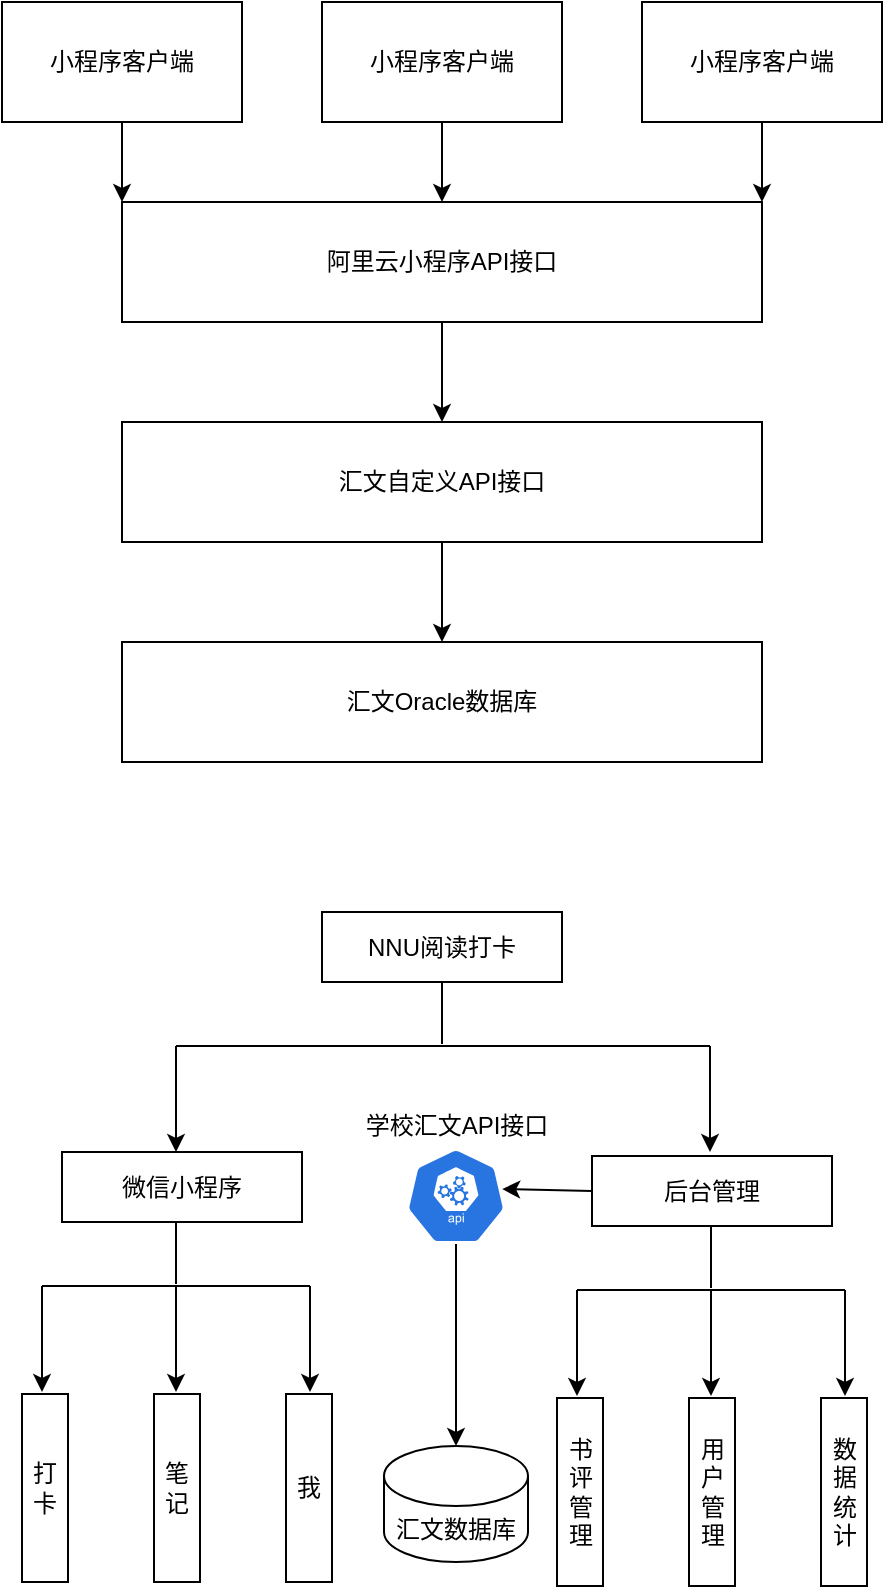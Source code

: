 <mxfile version="14.8.5" type="github">
  <diagram id="9CV8pe5Gv0i_9UArd_ZQ" name="第 1 页">
    <mxGraphModel dx="1704" dy="658" grid="0" gridSize="10" guides="1" tooltips="1" connect="1" arrows="1" fold="1" page="1" pageScale="1" pageWidth="827" pageHeight="2069" math="0" shadow="0">
      <root>
        <mxCell id="0" />
        <mxCell id="1" parent="0" />
        <mxCell id="8pyxHYgI7_DGnX8EjgFn-7" value="" style="edgeStyle=orthogonalEdgeStyle;rounded=0;orthogonalLoop=1;jettySize=auto;html=1;exitX=0.5;exitY=1;exitDx=0;exitDy=0;" parent="1" source="8pyxHYgI7_DGnX8EjgFn-3" target="8pyxHYgI7_DGnX8EjgFn-5" edge="1">
          <mxGeometry relative="1" as="geometry">
            <Array as="points">
              <mxPoint x="440" y="210" />
              <mxPoint x="440" y="210" />
            </Array>
          </mxGeometry>
        </mxCell>
        <mxCell id="8pyxHYgI7_DGnX8EjgFn-1" value="小程序客户端" style="rounded=0;whiteSpace=wrap;html=1;" parent="1" vertex="1">
          <mxGeometry x="220" y="140" width="120" height="60" as="geometry" />
        </mxCell>
        <mxCell id="8pyxHYgI7_DGnX8EjgFn-3" value="小程序客户端" style="rounded=0;whiteSpace=wrap;html=1;" parent="1" vertex="1">
          <mxGeometry x="380" y="140" width="120" height="60" as="geometry" />
        </mxCell>
        <mxCell id="8pyxHYgI7_DGnX8EjgFn-4" value="小程序客户端" style="rounded=0;whiteSpace=wrap;html=1;" parent="1" vertex="1">
          <mxGeometry x="540" y="140" width="120" height="60" as="geometry" />
        </mxCell>
        <mxCell id="8pyxHYgI7_DGnX8EjgFn-5" value="阿里云小程序API接口" style="rounded=0;whiteSpace=wrap;html=1;" parent="1" vertex="1">
          <mxGeometry x="280" y="240" width="320" height="60" as="geometry" />
        </mxCell>
        <mxCell id="8pyxHYgI7_DGnX8EjgFn-6" value="" style="endArrow=classic;html=1;exitX=0.5;exitY=1;exitDx=0;exitDy=0;entryX=0;entryY=0;entryDx=0;entryDy=0;" parent="1" source="8pyxHYgI7_DGnX8EjgFn-1" target="8pyxHYgI7_DGnX8EjgFn-5" edge="1">
          <mxGeometry width="50" height="50" relative="1" as="geometry">
            <mxPoint x="150" y="310" as="sourcePoint" />
            <mxPoint x="200" y="260" as="targetPoint" />
          </mxGeometry>
        </mxCell>
        <mxCell id="8pyxHYgI7_DGnX8EjgFn-8" value="" style="edgeStyle=orthogonalEdgeStyle;rounded=0;orthogonalLoop=1;jettySize=auto;html=1;exitX=0.5;exitY=1;exitDx=0;exitDy=0;entryX=1;entryY=0;entryDx=0;entryDy=0;" parent="1" source="8pyxHYgI7_DGnX8EjgFn-4" target="8pyxHYgI7_DGnX8EjgFn-5" edge="1">
          <mxGeometry relative="1" as="geometry">
            <mxPoint x="450" y="210" as="sourcePoint" />
            <mxPoint x="450" y="250" as="targetPoint" />
            <Array as="points">
              <mxPoint x="600" y="220" />
              <mxPoint x="600" y="220" />
            </Array>
          </mxGeometry>
        </mxCell>
        <mxCell id="8pyxHYgI7_DGnX8EjgFn-9" value="汇文自定义API接口" style="rounded=0;whiteSpace=wrap;html=1;" parent="1" vertex="1">
          <mxGeometry x="280" y="350" width="320" height="60" as="geometry" />
        </mxCell>
        <mxCell id="8pyxHYgI7_DGnX8EjgFn-12" value="" style="endArrow=classic;html=1;exitX=0.5;exitY=1;exitDx=0;exitDy=0;" parent="1" source="8pyxHYgI7_DGnX8EjgFn-5" edge="1">
          <mxGeometry width="50" height="50" relative="1" as="geometry">
            <mxPoint x="390" y="470" as="sourcePoint" />
            <mxPoint x="440" y="350" as="targetPoint" />
          </mxGeometry>
        </mxCell>
        <mxCell id="8pyxHYgI7_DGnX8EjgFn-13" value="汇文Oracle数据库" style="rounded=0;whiteSpace=wrap;html=1;" parent="1" vertex="1">
          <mxGeometry x="280" y="460" width="320" height="60" as="geometry" />
        </mxCell>
        <mxCell id="8pyxHYgI7_DGnX8EjgFn-14" value="" style="endArrow=classic;html=1;exitX=0.5;exitY=1;exitDx=0;exitDy=0;entryX=0.5;entryY=0;entryDx=0;entryDy=0;" parent="1" source="8pyxHYgI7_DGnX8EjgFn-9" target="8pyxHYgI7_DGnX8EjgFn-13" edge="1">
          <mxGeometry width="50" height="50" relative="1" as="geometry">
            <mxPoint x="410" y="690" as="sourcePoint" />
            <mxPoint x="460" y="640" as="targetPoint" />
          </mxGeometry>
        </mxCell>
        <mxCell id="P8Mgw14tHrXqcIG8olEj-1" value="NNU阅读打卡" style="rounded=0;whiteSpace=wrap;html=1;" vertex="1" parent="1">
          <mxGeometry x="380" y="595" width="120" height="35" as="geometry" />
        </mxCell>
        <mxCell id="P8Mgw14tHrXqcIG8olEj-2" value="" style="endArrow=classic;html=1;" edge="1" parent="1">
          <mxGeometry width="50" height="50" relative="1" as="geometry">
            <mxPoint x="307" y="662" as="sourcePoint" />
            <mxPoint x="307" y="715" as="targetPoint" />
          </mxGeometry>
        </mxCell>
        <mxCell id="P8Mgw14tHrXqcIG8olEj-5" value="" style="endArrow=none;html=1;entryX=0.5;entryY=1;entryDx=0;entryDy=0;" edge="1" parent="1" target="P8Mgw14tHrXqcIG8olEj-1">
          <mxGeometry width="50" height="50" relative="1" as="geometry">
            <mxPoint x="440" y="661" as="sourcePoint" />
            <mxPoint x="463" y="652" as="targetPoint" />
          </mxGeometry>
        </mxCell>
        <mxCell id="P8Mgw14tHrXqcIG8olEj-6" value="" style="endArrow=none;html=1;" edge="1" parent="1">
          <mxGeometry width="50" height="50" relative="1" as="geometry">
            <mxPoint x="307" y="662" as="sourcePoint" />
            <mxPoint x="574" y="662" as="targetPoint" />
          </mxGeometry>
        </mxCell>
        <mxCell id="P8Mgw14tHrXqcIG8olEj-7" value="" style="endArrow=classic;html=1;" edge="1" parent="1">
          <mxGeometry width="50" height="50" relative="1" as="geometry">
            <mxPoint x="574" y="662" as="sourcePoint" />
            <mxPoint x="574" y="715" as="targetPoint" />
          </mxGeometry>
        </mxCell>
        <mxCell id="P8Mgw14tHrXqcIG8olEj-8" value="微信小程序" style="rounded=0;whiteSpace=wrap;html=1;" vertex="1" parent="1">
          <mxGeometry x="250" y="715" width="120" height="35" as="geometry" />
        </mxCell>
        <mxCell id="P8Mgw14tHrXqcIG8olEj-9" value="后台管理" style="rounded=0;whiteSpace=wrap;html=1;" vertex="1" parent="1">
          <mxGeometry x="515" y="717" width="120" height="35" as="geometry" />
        </mxCell>
        <mxCell id="P8Mgw14tHrXqcIG8olEj-10" value="" style="endArrow=classic;html=1;" edge="1" parent="1">
          <mxGeometry width="50" height="50" relative="1" as="geometry">
            <mxPoint x="240" y="782" as="sourcePoint" />
            <mxPoint x="240" y="835" as="targetPoint" />
          </mxGeometry>
        </mxCell>
        <mxCell id="P8Mgw14tHrXqcIG8olEj-11" value="" style="endArrow=none;html=1;entryX=0.5;entryY=1;entryDx=0;entryDy=0;" edge="1" parent="1">
          <mxGeometry width="50" height="50" relative="1" as="geometry">
            <mxPoint x="307" y="781" as="sourcePoint" />
            <mxPoint x="307" y="750" as="targetPoint" />
          </mxGeometry>
        </mxCell>
        <mxCell id="P8Mgw14tHrXqcIG8olEj-12" value="" style="endArrow=none;html=1;" edge="1" parent="1">
          <mxGeometry width="50" height="50" relative="1" as="geometry">
            <mxPoint x="240" y="782" as="sourcePoint" />
            <mxPoint x="374" y="782" as="targetPoint" />
          </mxGeometry>
        </mxCell>
        <mxCell id="P8Mgw14tHrXqcIG8olEj-13" value="" style="endArrow=classic;html=1;" edge="1" parent="1">
          <mxGeometry width="50" height="50" relative="1" as="geometry">
            <mxPoint x="374" y="782" as="sourcePoint" />
            <mxPoint x="374" y="835" as="targetPoint" />
          </mxGeometry>
        </mxCell>
        <mxCell id="P8Mgw14tHrXqcIG8olEj-14" value="打&lt;br&gt;卡" style="rounded=0;whiteSpace=wrap;html=1;" vertex="1" parent="1">
          <mxGeometry x="230" y="836" width="23" height="94" as="geometry" />
        </mxCell>
        <mxCell id="P8Mgw14tHrXqcIG8olEj-15" value="我" style="rounded=0;whiteSpace=wrap;html=1;" vertex="1" parent="1">
          <mxGeometry x="362" y="836" width="23" height="94" as="geometry" />
        </mxCell>
        <mxCell id="P8Mgw14tHrXqcIG8olEj-16" value="" style="endArrow=classic;html=1;" edge="1" parent="1">
          <mxGeometry width="50" height="50" relative="1" as="geometry">
            <mxPoint x="307" y="782" as="sourcePoint" />
            <mxPoint x="307" y="835" as="targetPoint" />
          </mxGeometry>
        </mxCell>
        <mxCell id="P8Mgw14tHrXqcIG8olEj-17" value="笔记" style="rounded=0;whiteSpace=wrap;html=1;" vertex="1" parent="1">
          <mxGeometry x="296" y="836" width="23" height="94" as="geometry" />
        </mxCell>
        <mxCell id="P8Mgw14tHrXqcIG8olEj-19" value="" style="endArrow=classic;html=1;" edge="1" parent="1">
          <mxGeometry width="50" height="50" relative="1" as="geometry">
            <mxPoint x="507.5" y="784" as="sourcePoint" />
            <mxPoint x="507.5" y="837" as="targetPoint" />
          </mxGeometry>
        </mxCell>
        <mxCell id="P8Mgw14tHrXqcIG8olEj-20" value="" style="endArrow=none;html=1;entryX=0.5;entryY=1;entryDx=0;entryDy=0;" edge="1" parent="1">
          <mxGeometry width="50" height="50" relative="1" as="geometry">
            <mxPoint x="574.5" y="783" as="sourcePoint" />
            <mxPoint x="574.5" y="752" as="targetPoint" />
          </mxGeometry>
        </mxCell>
        <mxCell id="P8Mgw14tHrXqcIG8olEj-21" value="" style="endArrow=none;html=1;" edge="1" parent="1">
          <mxGeometry width="50" height="50" relative="1" as="geometry">
            <mxPoint x="507.5" y="784" as="sourcePoint" />
            <mxPoint x="641.5" y="784" as="targetPoint" />
          </mxGeometry>
        </mxCell>
        <mxCell id="P8Mgw14tHrXqcIG8olEj-22" value="" style="endArrow=classic;html=1;" edge="1" parent="1">
          <mxGeometry width="50" height="50" relative="1" as="geometry">
            <mxPoint x="641.5" y="784" as="sourcePoint" />
            <mxPoint x="641.5" y="837" as="targetPoint" />
          </mxGeometry>
        </mxCell>
        <mxCell id="P8Mgw14tHrXqcIG8olEj-23" value="书评管理" style="rounded=0;whiteSpace=wrap;html=1;" vertex="1" parent="1">
          <mxGeometry x="497.5" y="838" width="23" height="94" as="geometry" />
        </mxCell>
        <mxCell id="P8Mgw14tHrXqcIG8olEj-24" value="数据统计" style="rounded=0;whiteSpace=wrap;html=1;" vertex="1" parent="1">
          <mxGeometry x="629.5" y="838" width="23" height="94" as="geometry" />
        </mxCell>
        <mxCell id="P8Mgw14tHrXqcIG8olEj-25" value="" style="endArrow=classic;html=1;" edge="1" parent="1">
          <mxGeometry width="50" height="50" relative="1" as="geometry">
            <mxPoint x="574.5" y="784" as="sourcePoint" />
            <mxPoint x="574.5" y="837" as="targetPoint" />
          </mxGeometry>
        </mxCell>
        <mxCell id="P8Mgw14tHrXqcIG8olEj-26" value="用户管理" style="rounded=0;whiteSpace=wrap;html=1;" vertex="1" parent="1">
          <mxGeometry x="563.5" y="838" width="23" height="94" as="geometry" />
        </mxCell>
        <mxCell id="P8Mgw14tHrXqcIG8olEj-27" value="" style="endArrow=classic;html=1;exitX=0;exitY=0.5;exitDx=0;exitDy=0;entryX=0.962;entryY=0.428;entryDx=0;entryDy=0;entryPerimeter=0;" edge="1" parent="1" source="P8Mgw14tHrXqcIG8olEj-9" target="P8Mgw14tHrXqcIG8olEj-29">
          <mxGeometry width="50" height="50" relative="1" as="geometry">
            <mxPoint x="452" y="759" as="sourcePoint" />
            <mxPoint x="481" y="735" as="targetPoint" />
          </mxGeometry>
        </mxCell>
        <mxCell id="P8Mgw14tHrXqcIG8olEj-28" value="汇文数据库" style="shape=cylinder3;whiteSpace=wrap;html=1;boundedLbl=1;backgroundOutline=1;size=15;" vertex="1" parent="1">
          <mxGeometry x="411" y="862" width="72" height="58" as="geometry" />
        </mxCell>
        <mxCell id="P8Mgw14tHrXqcIG8olEj-29" value="学校汇文API接口" style="html=1;dashed=0;whitespace=wrap;fillColor=#2875E2;strokeColor=#ffffff;points=[[0.005,0.63,0],[0.1,0.2,0],[0.9,0.2,0],[0.5,0,0],[0.995,0.63,0],[0.72,0.99,0],[0.5,1,0],[0.28,0.99,0]];shape=mxgraph.kubernetes.icon;prIcon=api;spacingLeft=0;spacingBottom=70;" vertex="1" parent="1">
          <mxGeometry x="422" y="713" width="50" height="48" as="geometry" />
        </mxCell>
        <mxCell id="P8Mgw14tHrXqcIG8olEj-31" value="" style="endArrow=classic;html=1;exitX=0.5;exitY=1;exitDx=0;exitDy=0;exitPerimeter=0;entryX=0.5;entryY=0;entryDx=0;entryDy=0;entryPerimeter=0;" edge="1" parent="1" source="P8Mgw14tHrXqcIG8olEj-29" target="P8Mgw14tHrXqcIG8olEj-28">
          <mxGeometry width="50" height="50" relative="1" as="geometry">
            <mxPoint x="432" y="826" as="sourcePoint" />
            <mxPoint x="482" y="776" as="targetPoint" />
          </mxGeometry>
        </mxCell>
      </root>
    </mxGraphModel>
  </diagram>
</mxfile>
